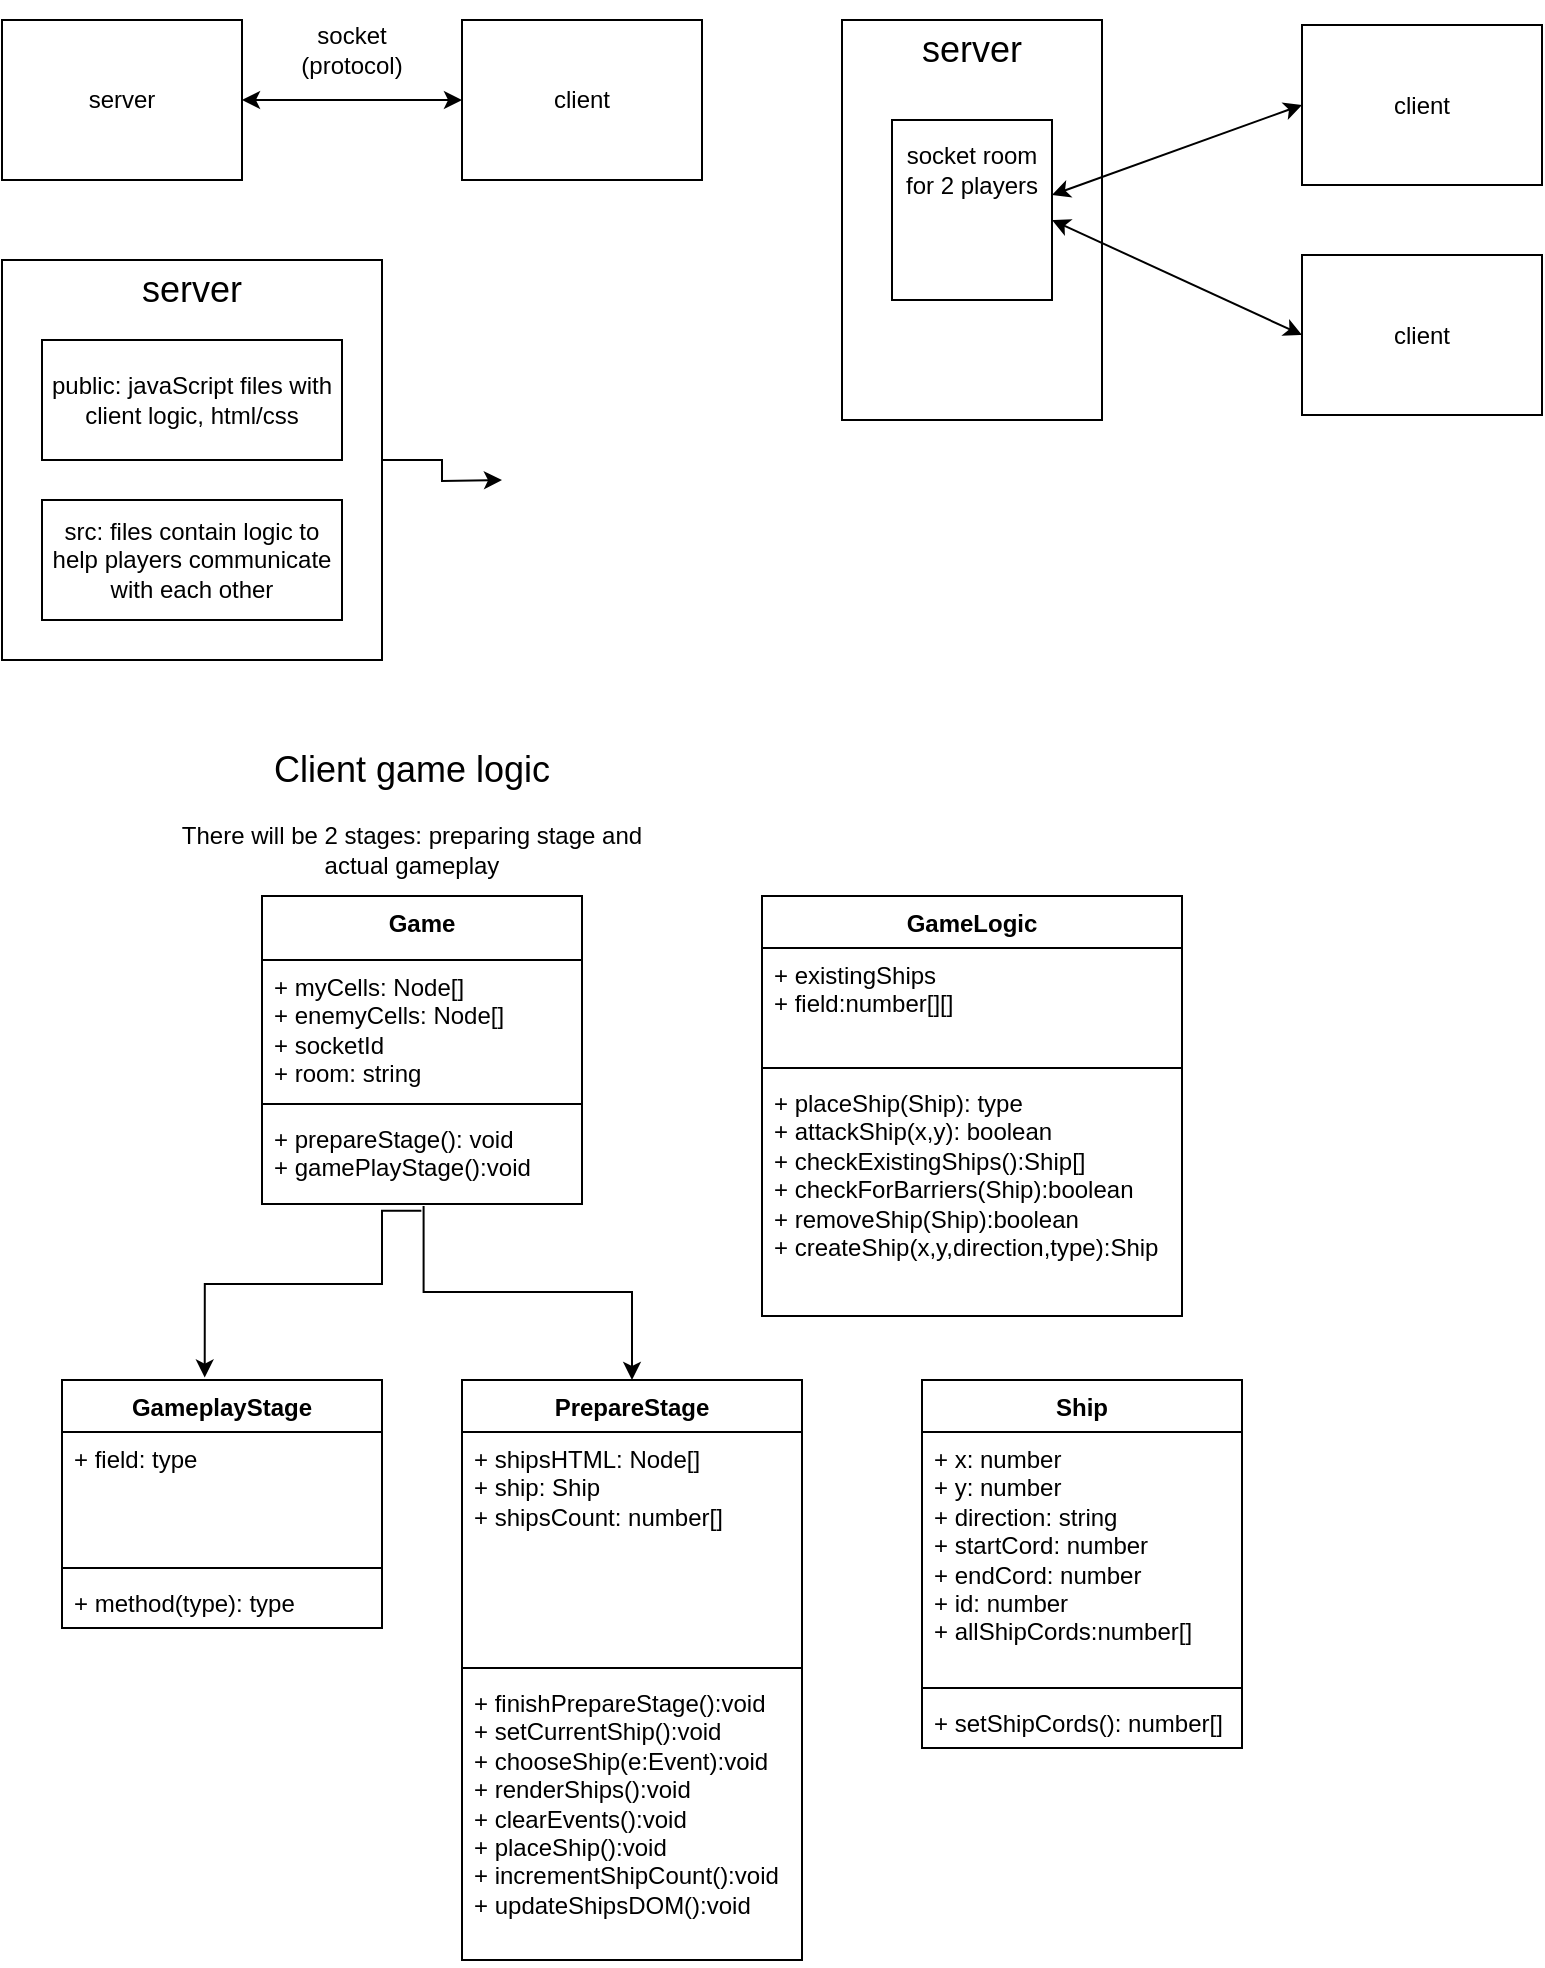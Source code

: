 <mxfile version="23.1.7" type="github">
  <diagram name="Page-1" id="7G-Kw1srW0fVWj_SxOim">
    <mxGraphModel dx="1311" dy="595" grid="1" gridSize="10" guides="1" tooltips="1" connect="1" arrows="1" fold="1" page="1" pageScale="1" pageWidth="850" pageHeight="1100" math="0" shadow="0">
      <root>
        <mxCell id="0" />
        <mxCell id="1" parent="0" />
        <mxCell id="3erMpisCx-1nsQBFbhVN-1" value="server" style="rounded=0;whiteSpace=wrap;html=1;" vertex="1" parent="1">
          <mxGeometry x="10" y="40" width="120" height="80" as="geometry" />
        </mxCell>
        <mxCell id="3erMpisCx-1nsQBFbhVN-2" value="client" style="rounded=0;whiteSpace=wrap;html=1;" vertex="1" parent="1">
          <mxGeometry x="240" y="40" width="120" height="80" as="geometry" />
        </mxCell>
        <mxCell id="3erMpisCx-1nsQBFbhVN-3" value="" style="endArrow=classic;startArrow=classic;html=1;rounded=0;exitX=1;exitY=0.5;exitDx=0;exitDy=0;entryX=0;entryY=0.5;entryDx=0;entryDy=0;" edge="1" parent="1" source="3erMpisCx-1nsQBFbhVN-1" target="3erMpisCx-1nsQBFbhVN-2">
          <mxGeometry width="50" height="50" relative="1" as="geometry">
            <mxPoint x="420" y="220" as="sourcePoint" />
            <mxPoint x="470" y="170" as="targetPoint" />
            <Array as="points" />
          </mxGeometry>
        </mxCell>
        <mxCell id="3erMpisCx-1nsQBFbhVN-5" value="socket (protocol)" style="text;html=1;align=center;verticalAlign=middle;whiteSpace=wrap;rounded=0;" vertex="1" parent="1">
          <mxGeometry x="140" y="40" width="90" height="30" as="geometry" />
        </mxCell>
        <mxCell id="3erMpisCx-1nsQBFbhVN-49" style="edgeStyle=orthogonalEdgeStyle;rounded=0;orthogonalLoop=1;jettySize=auto;html=1;exitX=1;exitY=0.5;exitDx=0;exitDy=0;" edge="1" parent="1" source="3erMpisCx-1nsQBFbhVN-7">
          <mxGeometry relative="1" as="geometry">
            <mxPoint x="260" y="270" as="targetPoint" />
          </mxGeometry>
        </mxCell>
        <mxCell id="3erMpisCx-1nsQBFbhVN-7" value="" style="rounded=0;whiteSpace=wrap;html=1;" vertex="1" parent="1">
          <mxGeometry x="10" y="160" width="190" height="200" as="geometry" />
        </mxCell>
        <mxCell id="3erMpisCx-1nsQBFbhVN-8" value="&lt;font style=&quot;font-size: 18px;&quot;&gt;server&lt;/font&gt;" style="text;html=1;align=center;verticalAlign=middle;whiteSpace=wrap;rounded=0;" vertex="1" parent="1">
          <mxGeometry x="65" y="150" width="80" height="50" as="geometry" />
        </mxCell>
        <mxCell id="3erMpisCx-1nsQBFbhVN-9" value="public: javaScript files with client logic, html/css" style="rounded=0;whiteSpace=wrap;html=1;" vertex="1" parent="1">
          <mxGeometry x="30" y="200" width="150" height="60" as="geometry" />
        </mxCell>
        <mxCell id="3erMpisCx-1nsQBFbhVN-10" value="src: files contain logic to help players communicate with each other" style="rounded=0;whiteSpace=wrap;html=1;" vertex="1" parent="1">
          <mxGeometry x="30" y="280" width="150" height="60" as="geometry" />
        </mxCell>
        <mxCell id="3erMpisCx-1nsQBFbhVN-11" value="client" style="rounded=0;whiteSpace=wrap;html=1;" vertex="1" parent="1">
          <mxGeometry x="660" y="157.5" width="120" height="80" as="geometry" />
        </mxCell>
        <mxCell id="3erMpisCx-1nsQBFbhVN-12" value="client" style="rounded=0;whiteSpace=wrap;html=1;" vertex="1" parent="1">
          <mxGeometry x="660" y="42.5" width="120" height="80" as="geometry" />
        </mxCell>
        <mxCell id="3erMpisCx-1nsQBFbhVN-15" value="" style="rounded=0;whiteSpace=wrap;html=1;" vertex="1" parent="1">
          <mxGeometry x="430" y="40" width="130" height="200" as="geometry" />
        </mxCell>
        <mxCell id="3erMpisCx-1nsQBFbhVN-16" value="&lt;font style=&quot;font-size: 18px;&quot;&gt;server&lt;/font&gt;" style="text;html=1;align=center;verticalAlign=middle;whiteSpace=wrap;rounded=0;" vertex="1" parent="1">
          <mxGeometry x="455" y="30" width="80" height="50" as="geometry" />
        </mxCell>
        <mxCell id="3erMpisCx-1nsQBFbhVN-17" value="" style="rounded=0;whiteSpace=wrap;html=1;" vertex="1" parent="1">
          <mxGeometry x="455" y="90" width="80" height="90" as="geometry" />
        </mxCell>
        <mxCell id="3erMpisCx-1nsQBFbhVN-18" value="&lt;font style=&quot;font-size: 12px;&quot;&gt;socket room for 2 players&lt;/font&gt;" style="text;html=1;align=center;verticalAlign=middle;whiteSpace=wrap;rounded=0;" vertex="1" parent="1">
          <mxGeometry x="455" y="90" width="80" height="50" as="geometry" />
        </mxCell>
        <mxCell id="3erMpisCx-1nsQBFbhVN-19" value="" style="endArrow=classic;startArrow=classic;html=1;rounded=0;entryX=0;entryY=0.5;entryDx=0;entryDy=0;exitX=1;exitY=0.75;exitDx=0;exitDy=0;" edge="1" parent="1" source="3erMpisCx-1nsQBFbhVN-18" target="3erMpisCx-1nsQBFbhVN-12">
          <mxGeometry width="50" height="50" relative="1" as="geometry">
            <mxPoint x="570" y="270" as="sourcePoint" />
            <mxPoint x="620" y="220" as="targetPoint" />
            <Array as="points" />
          </mxGeometry>
        </mxCell>
        <mxCell id="3erMpisCx-1nsQBFbhVN-20" value="" style="endArrow=classic;startArrow=classic;html=1;rounded=0;entryX=0;entryY=0.5;entryDx=0;entryDy=0;exitX=1;exitY=1;exitDx=0;exitDy=0;" edge="1" parent="1" source="3erMpisCx-1nsQBFbhVN-18" target="3erMpisCx-1nsQBFbhVN-11">
          <mxGeometry width="50" height="50" relative="1" as="geometry">
            <mxPoint x="545" y="138" as="sourcePoint" />
            <mxPoint x="670" y="93" as="targetPoint" />
            <Array as="points" />
          </mxGeometry>
        </mxCell>
        <mxCell id="3erMpisCx-1nsQBFbhVN-22" value="&lt;font style=&quot;font-size: 18px;&quot;&gt;Client game logic&lt;/font&gt;" style="text;html=1;align=center;verticalAlign=middle;whiteSpace=wrap;rounded=0;" vertex="1" parent="1">
          <mxGeometry x="120" y="400" width="190" height="30" as="geometry" />
        </mxCell>
        <mxCell id="3erMpisCx-1nsQBFbhVN-27" value="There will be 2 stages: preparing stage and actual gameplay" style="text;html=1;align=center;verticalAlign=middle;whiteSpace=wrap;rounded=0;" vertex="1" parent="1">
          <mxGeometry x="95" y="440" width="240" height="30" as="geometry" />
        </mxCell>
        <mxCell id="3erMpisCx-1nsQBFbhVN-58" style="edgeStyle=orthogonalEdgeStyle;rounded=0;orthogonalLoop=1;jettySize=auto;html=1;exitX=0.505;exitY=1.022;exitDx=0;exitDy=0;exitPerimeter=0;" edge="1" parent="1" source="3erMpisCx-1nsQBFbhVN-31" target="3erMpisCx-1nsQBFbhVN-41">
          <mxGeometry relative="1" as="geometry">
            <mxPoint x="220" y="490" as="sourcePoint" />
          </mxGeometry>
        </mxCell>
        <mxCell id="3erMpisCx-1nsQBFbhVN-28" value="Game" style="swimlane;fontStyle=1;align=center;verticalAlign=top;childLayout=stackLayout;horizontal=1;startSize=32;horizontalStack=0;resizeParent=1;resizeParentMax=0;resizeLast=0;collapsible=1;marginBottom=0;whiteSpace=wrap;html=1;" vertex="1" parent="1">
          <mxGeometry x="140" y="478" width="160" height="154" as="geometry" />
        </mxCell>
        <mxCell id="3erMpisCx-1nsQBFbhVN-29" value="+ myCells: Node[]&lt;br style=&quot;border-color: var(--border-color);&quot;&gt;+ enemyCells: Node[]&lt;br&gt;+&amp;nbsp;socketId&lt;br&gt;+ room: string" style="text;strokeColor=none;fillColor=none;align=left;verticalAlign=top;spacingLeft=4;spacingRight=4;overflow=hidden;rotatable=0;points=[[0,0.5],[1,0.5]];portConstraint=eastwest;whiteSpace=wrap;html=1;" vertex="1" parent="3erMpisCx-1nsQBFbhVN-28">
          <mxGeometry y="32" width="160" height="68" as="geometry" />
        </mxCell>
        <mxCell id="3erMpisCx-1nsQBFbhVN-30" value="" style="line;strokeWidth=1;fillColor=none;align=left;verticalAlign=middle;spacingTop=-1;spacingLeft=3;spacingRight=3;rotatable=0;labelPosition=right;points=[];portConstraint=eastwest;strokeColor=inherit;" vertex="1" parent="3erMpisCx-1nsQBFbhVN-28">
          <mxGeometry y="100" width="160" height="8" as="geometry" />
        </mxCell>
        <mxCell id="3erMpisCx-1nsQBFbhVN-31" value="+ prepareStage(): void&lt;br&gt;+ gamePlayStage():void" style="text;strokeColor=none;fillColor=none;align=left;verticalAlign=top;spacingLeft=4;spacingRight=4;overflow=hidden;rotatable=0;points=[[0,0.5],[1,0.5]];portConstraint=eastwest;whiteSpace=wrap;html=1;" vertex="1" parent="3erMpisCx-1nsQBFbhVN-28">
          <mxGeometry y="108" width="160" height="46" as="geometry" />
        </mxCell>
        <mxCell id="3erMpisCx-1nsQBFbhVN-33" value="GameLogic" style="swimlane;fontStyle=1;align=center;verticalAlign=top;childLayout=stackLayout;horizontal=1;startSize=26;horizontalStack=0;resizeParent=1;resizeParentMax=0;resizeLast=0;collapsible=1;marginBottom=0;whiteSpace=wrap;html=1;" vertex="1" parent="1">
          <mxGeometry x="390" y="478" width="210" height="210" as="geometry" />
        </mxCell>
        <mxCell id="3erMpisCx-1nsQBFbhVN-34" value="+ existingShips&lt;br&gt;+ field:number[][]" style="text;strokeColor=none;fillColor=none;align=left;verticalAlign=top;spacingLeft=4;spacingRight=4;overflow=hidden;rotatable=0;points=[[0,0.5],[1,0.5]];portConstraint=eastwest;whiteSpace=wrap;html=1;" vertex="1" parent="3erMpisCx-1nsQBFbhVN-33">
          <mxGeometry y="26" width="210" height="56" as="geometry" />
        </mxCell>
        <mxCell id="3erMpisCx-1nsQBFbhVN-35" value="" style="line;strokeWidth=1;fillColor=none;align=left;verticalAlign=middle;spacingTop=-1;spacingLeft=3;spacingRight=3;rotatable=0;labelPosition=right;points=[];portConstraint=eastwest;strokeColor=inherit;" vertex="1" parent="3erMpisCx-1nsQBFbhVN-33">
          <mxGeometry y="82" width="210" height="8" as="geometry" />
        </mxCell>
        <mxCell id="3erMpisCx-1nsQBFbhVN-36" value="+ placeShip(Ship): type&lt;br&gt;+ attackShip(x,y): boolean&lt;br&gt;+ checkExistingShips():Ship[]&lt;br&gt;+&amp;nbsp;checkForBarriers(Ship):boolean&lt;br&gt;+&amp;nbsp;removeShip(Ship):boolean&lt;br&gt;+ createShip(x,y,direction,type):Ship" style="text;strokeColor=none;fillColor=none;align=left;verticalAlign=top;spacingLeft=4;spacingRight=4;overflow=hidden;rotatable=0;points=[[0,0.5],[1,0.5]];portConstraint=eastwest;whiteSpace=wrap;html=1;" vertex="1" parent="3erMpisCx-1nsQBFbhVN-33">
          <mxGeometry y="90" width="210" height="120" as="geometry" />
        </mxCell>
        <mxCell id="3erMpisCx-1nsQBFbhVN-37" value="Ship" style="swimlane;fontStyle=1;align=center;verticalAlign=top;childLayout=stackLayout;horizontal=1;startSize=26;horizontalStack=0;resizeParent=1;resizeParentMax=0;resizeLast=0;collapsible=1;marginBottom=0;whiteSpace=wrap;html=1;" vertex="1" parent="1">
          <mxGeometry x="470" y="720" width="160" height="184" as="geometry" />
        </mxCell>
        <mxCell id="3erMpisCx-1nsQBFbhVN-38" value="+ x: number&lt;br&gt;+ y: number&lt;br&gt;+ direction: string&lt;br&gt;+ startCord: number&lt;br&gt;+ endCord: number&lt;br&gt;+ id: number&lt;br&gt;+ allShipCords:number[]" style="text;strokeColor=none;fillColor=none;align=left;verticalAlign=top;spacingLeft=4;spacingRight=4;overflow=hidden;rotatable=0;points=[[0,0.5],[1,0.5]];portConstraint=eastwest;whiteSpace=wrap;html=1;" vertex="1" parent="3erMpisCx-1nsQBFbhVN-37">
          <mxGeometry y="26" width="160" height="124" as="geometry" />
        </mxCell>
        <mxCell id="3erMpisCx-1nsQBFbhVN-39" value="" style="line;strokeWidth=1;fillColor=none;align=left;verticalAlign=middle;spacingTop=-1;spacingLeft=3;spacingRight=3;rotatable=0;labelPosition=right;points=[];portConstraint=eastwest;strokeColor=inherit;" vertex="1" parent="3erMpisCx-1nsQBFbhVN-37">
          <mxGeometry y="150" width="160" height="8" as="geometry" />
        </mxCell>
        <mxCell id="3erMpisCx-1nsQBFbhVN-40" value="+&amp;nbsp;setShipCords&lt;span style=&quot;background-color: initial;&quot;&gt;(): number[]&lt;/span&gt;" style="text;strokeColor=none;fillColor=none;align=left;verticalAlign=top;spacingLeft=4;spacingRight=4;overflow=hidden;rotatable=0;points=[[0,0.5],[1,0.5]];portConstraint=eastwest;whiteSpace=wrap;html=1;" vertex="1" parent="3erMpisCx-1nsQBFbhVN-37">
          <mxGeometry y="158" width="160" height="26" as="geometry" />
        </mxCell>
        <mxCell id="3erMpisCx-1nsQBFbhVN-41" value="PrepareStage" style="swimlane;fontStyle=1;align=center;verticalAlign=top;childLayout=stackLayout;horizontal=1;startSize=26;horizontalStack=0;resizeParent=1;resizeParentMax=0;resizeLast=0;collapsible=1;marginBottom=0;whiteSpace=wrap;html=1;" vertex="1" parent="1">
          <mxGeometry x="240" y="720" width="170" height="290" as="geometry" />
        </mxCell>
        <mxCell id="3erMpisCx-1nsQBFbhVN-42" value="+ shipsHTML: Node[]&lt;br&gt;+ ship: Ship&lt;br&gt;+ shipsCount: number[]" style="text;strokeColor=none;fillColor=none;align=left;verticalAlign=top;spacingLeft=4;spacingRight=4;overflow=hidden;rotatable=0;points=[[0,0.5],[1,0.5]];portConstraint=eastwest;whiteSpace=wrap;html=1;" vertex="1" parent="3erMpisCx-1nsQBFbhVN-41">
          <mxGeometry y="26" width="170" height="114" as="geometry" />
        </mxCell>
        <mxCell id="3erMpisCx-1nsQBFbhVN-43" value="" style="line;strokeWidth=1;fillColor=none;align=left;verticalAlign=middle;spacingTop=-1;spacingLeft=3;spacingRight=3;rotatable=0;labelPosition=right;points=[];portConstraint=eastwest;strokeColor=inherit;" vertex="1" parent="3erMpisCx-1nsQBFbhVN-41">
          <mxGeometry y="140" width="170" height="8" as="geometry" />
        </mxCell>
        <mxCell id="3erMpisCx-1nsQBFbhVN-44" value="+ finishPrepareStage():void&lt;br&gt;+ setCurrentShip():void&lt;br&gt;+ chooseShip(e:Event):void&lt;br&gt;+ renderShips():void&lt;br&gt;+ clearEvents():void&lt;br&gt;+ placeShip():void&lt;br&gt;+ incrementShipCount():void&lt;br&gt;+ updateShipsDOM():void" style="text;strokeColor=none;fillColor=none;align=left;verticalAlign=top;spacingLeft=4;spacingRight=4;overflow=hidden;rotatable=0;points=[[0,0.5],[1,0.5]];portConstraint=eastwest;whiteSpace=wrap;html=1;" vertex="1" parent="3erMpisCx-1nsQBFbhVN-41">
          <mxGeometry y="148" width="170" height="142" as="geometry" />
        </mxCell>
        <mxCell id="3erMpisCx-1nsQBFbhVN-45" value="GameplayStage" style="swimlane;fontStyle=1;align=center;verticalAlign=top;childLayout=stackLayout;horizontal=1;startSize=26;horizontalStack=0;resizeParent=1;resizeParentMax=0;resizeLast=0;collapsible=1;marginBottom=0;whiteSpace=wrap;html=1;" vertex="1" parent="1">
          <mxGeometry x="40" y="720" width="160" height="124" as="geometry" />
        </mxCell>
        <mxCell id="3erMpisCx-1nsQBFbhVN-46" value="+ field: type" style="text;strokeColor=none;fillColor=none;align=left;verticalAlign=top;spacingLeft=4;spacingRight=4;overflow=hidden;rotatable=0;points=[[0,0.5],[1,0.5]];portConstraint=eastwest;whiteSpace=wrap;html=1;" vertex="1" parent="3erMpisCx-1nsQBFbhVN-45">
          <mxGeometry y="26" width="160" height="64" as="geometry" />
        </mxCell>
        <mxCell id="3erMpisCx-1nsQBFbhVN-47" value="" style="line;strokeWidth=1;fillColor=none;align=left;verticalAlign=middle;spacingTop=-1;spacingLeft=3;spacingRight=3;rotatable=0;labelPosition=right;points=[];portConstraint=eastwest;strokeColor=inherit;" vertex="1" parent="3erMpisCx-1nsQBFbhVN-45">
          <mxGeometry y="90" width="160" height="8" as="geometry" />
        </mxCell>
        <mxCell id="3erMpisCx-1nsQBFbhVN-48" value="+ method(type): type" style="text;strokeColor=none;fillColor=none;align=left;verticalAlign=top;spacingLeft=4;spacingRight=4;overflow=hidden;rotatable=0;points=[[0,0.5],[1,0.5]];portConstraint=eastwest;whiteSpace=wrap;html=1;" vertex="1" parent="3erMpisCx-1nsQBFbhVN-45">
          <mxGeometry y="98" width="160" height="26" as="geometry" />
        </mxCell>
        <mxCell id="3erMpisCx-1nsQBFbhVN-59" style="edgeStyle=orthogonalEdgeStyle;rounded=0;orthogonalLoop=1;jettySize=auto;html=1;exitX=0.498;exitY=1.073;exitDx=0;exitDy=0;exitPerimeter=0;entryX=0.446;entryY=-0.01;entryDx=0;entryDy=0;entryPerimeter=0;" edge="1" parent="1" source="3erMpisCx-1nsQBFbhVN-31" target="3erMpisCx-1nsQBFbhVN-45">
          <mxGeometry relative="1" as="geometry">
            <mxPoint x="30" y="625" as="sourcePoint" />
            <mxPoint x="134" y="720" as="targetPoint" />
            <Array as="points">
              <mxPoint x="200" y="635" />
              <mxPoint x="200" y="672" />
              <mxPoint x="111" y="672" />
            </Array>
          </mxGeometry>
        </mxCell>
      </root>
    </mxGraphModel>
  </diagram>
</mxfile>
